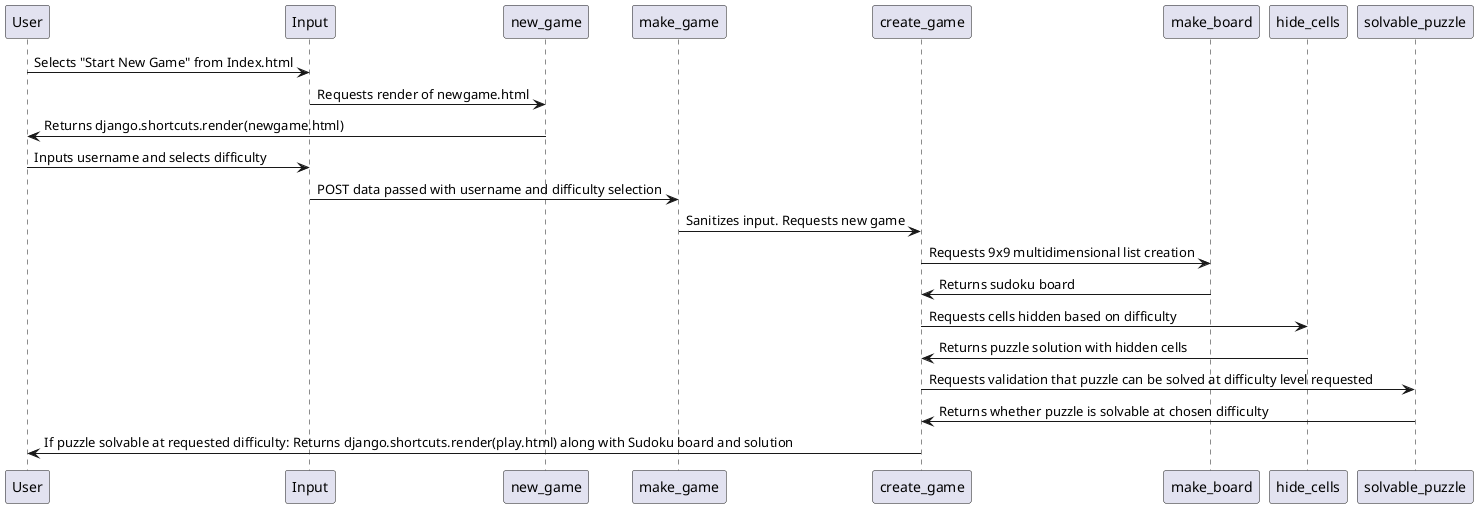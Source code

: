 @startuml
User -> Input: Selects "Start New Game" from Index.html
Input -> new_game: Requests render of newgame.html
new_game-> User: Returns django.shortcuts.render(newgame.html)
User -> Input: Inputs username and selects difficulty
Input -> make_game: POST data passed with username and difficulty selection
make_game -> create_game: Sanitizes input. Requests new game

create_game -> make_board: Requests 9x9 multidimensional list creation
make_board -> create_game: Returns sudoku board
create_game -> hide_cells: Requests cells hidden based on difficulty
hide_cells -> create_game: Returns puzzle solution with hidden cells
create_game -> solvable_puzzle: Requests validation that puzzle can be solved at difficulty level requested
solvable_puzzle -> create_game: Returns whether puzzle is solvable at chosen difficulty
create_game -> User: If puzzle solvable at requested difficulty: Returns django.shortcuts.render(play.html) along with Sudoku board and solution

@enduml
